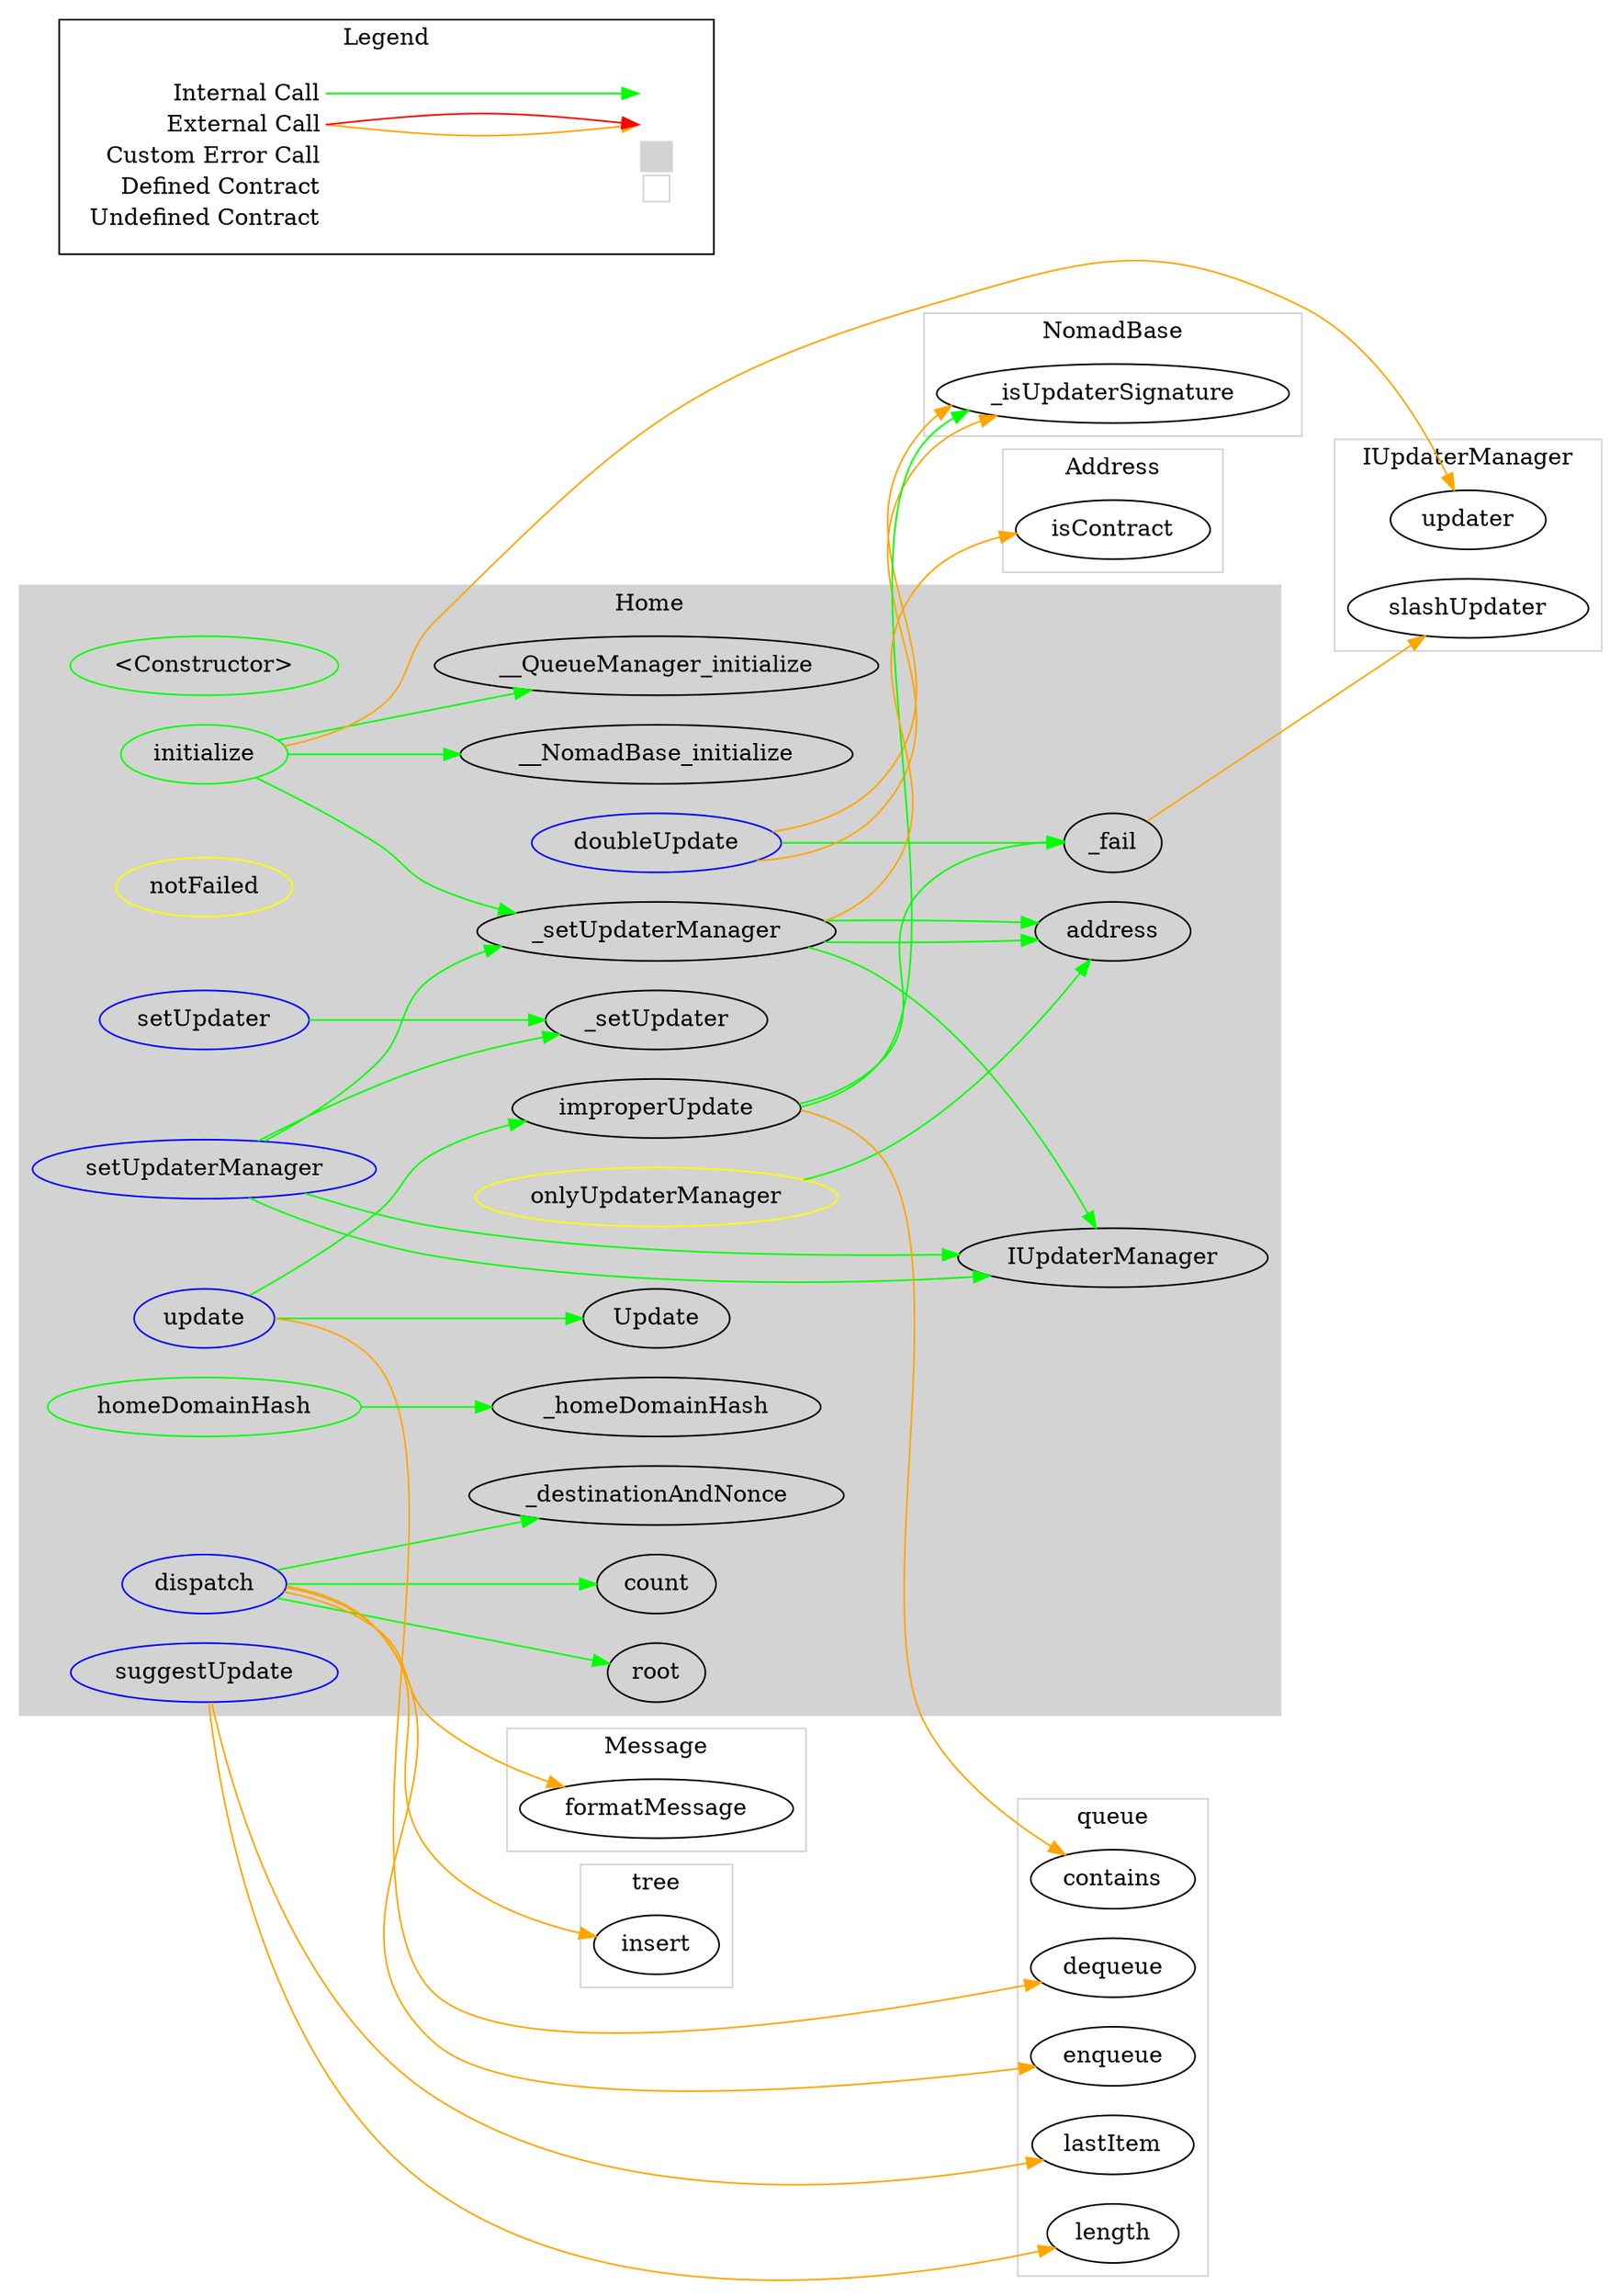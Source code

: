 digraph G {
  graph [ ratio = "auto", page = "100", compound =true ];
subgraph "clusterHome" {
  graph [ label = "Home", color = "lightgray", style = "filled", bgcolor = "lightgray" ];
  "Home.<Constructor>" [ label = "<Constructor>", color = "green" ];
  "Home.initialize" [ label = "initialize", color = "green" ];
  "Home.onlyUpdaterManager" [ label = "onlyUpdaterManager", color = "yellow" ];
  "Home.notFailed" [ label = "notFailed", color = "yellow" ];
  "Home.setUpdater" [ label = "setUpdater", color = "blue" ];
  "Home.setUpdaterManager" [ label = "setUpdaterManager", color = "blue" ];
  "Home.dispatch" [ label = "dispatch", color = "blue" ];
  "Home.update" [ label = "update", color = "blue" ];
  "Home.suggestUpdate" [ label = "suggestUpdate", color = "blue" ];
  "Home.doubleUpdate" [ label = "doubleUpdate", color = "blue" ];
  "Home.homeDomainHash" [ label = "homeDomainHash", color = "green" ];
  "Home.improperUpdate" [ label = "improperUpdate" ];
  "Home._setUpdaterManager" [ label = "_setUpdaterManager" ];
  "Home._fail" [ label = "_fail" ];
  "Home._destinationAndNonce" [ label = "_destinationAndNonce" ];
  "Home.__QueueManager_initialize" [ label = "__QueueManager_initialize" ];
  "Home.__NomadBase_initialize" [ label = "__NomadBase_initialize" ];
  "Home.address" [ label = "address" ];
  "Home._setUpdater" [ label = "_setUpdater" ];
  "Home.IUpdaterManager" [ label = "IUpdaterManager" ];
  "Home.root" [ label = "root" ];
  "Home.count" [ label = "count" ];
  "Home.Update" [ label = "Update" ];
  "Home._homeDomainHash" [ label = "_homeDomainHash" ];
}

subgraph "clusterIUpdaterManager" {
  graph [ label = "IUpdaterManager", color = "lightgray" ];
  "IUpdaterManager.updater" [ label = "updater" ];
  "IUpdaterManager.slashUpdater" [ label = "slashUpdater" ];
}

subgraph "clusterMessage" {
  graph [ label = "Message", color = "lightgray" ];
  "Message.formatMessage" [ label = "formatMessage" ];
}

subgraph "clustertree" {
  graph [ label = "tree", color = "lightgray" ];
  "tree.insert" [ label = "insert" ];
}

subgraph "clusterqueue" {
  graph [ label = "queue", color = "lightgray" ];
  "queue.enqueue" [ label = "enqueue" ];
  "queue.dequeue" [ label = "dequeue" ];
  "queue.length" [ label = "length" ];
  "queue.lastItem" [ label = "lastItem" ];
  "queue.contains" [ label = "contains" ];
}

subgraph "clusterNomadBase" {
  graph [ label = "NomadBase", color = "lightgray" ];
  "NomadBase._isUpdaterSignature" [ label = "_isUpdaterSignature" ];
}

subgraph "clusterAddress" {
  graph [ label = "Address", color = "lightgray" ];
  "Address.isContract" [ label = "isContract" ];
}

  "Home.initialize";
  "Home.__QueueManager_initialize";
  "Home._setUpdaterManager";
  "Home.__NomadBase_initialize";
  "IUpdaterManager.updater";
  "Home.onlyUpdaterManager";
  "Home.address";
  "Home.setUpdater";
  "Home._setUpdater";
  "Home.setUpdaterManager";
  "Home.IUpdaterManager";
  "Home.dispatch";
  "Message.formatMessage";
  "tree.insert";
  "queue.enqueue";
  "Home.root";
  "Home.count";
  "Home._destinationAndNonce";
  "Home.update";
  "Home.improperUpdate";
  "queue.dequeue";
  "Home.Update";
  "Home.suggestUpdate";
  "queue.length";
  "queue.lastItem";
  "Home.doubleUpdate";
  "NomadBase._isUpdaterSignature";
  "Home._fail";
  "Home.homeDomainHash";
  "Home._homeDomainHash";
  "queue.contains";
  "Address.isContract";
  "IUpdaterManager.slashUpdater";
  "Home.initialize" -> "Home.__QueueManager_initialize" [ color = "green" ];
  "Home.initialize" -> "Home._setUpdaterManager" [ color = "green" ];
  "Home.initialize" -> "Home.__NomadBase_initialize" [ color = "green" ];
  "Home.initialize" -> "IUpdaterManager.updater" [ color = "orange" ];
  "Home.onlyUpdaterManager" -> "Home.address" [ color = "green" ];
  "Home.setUpdater" -> "Home._setUpdater" [ color = "green" ];
  "Home.setUpdaterManager" -> "Home._setUpdaterManager" [ color = "green" ];
  "Home.setUpdaterManager" -> "Home.IUpdaterManager" [ color = "green" ];
  "Home.setUpdaterManager" -> "Home._setUpdater" [ color = "green" ];
  "Home.setUpdaterManager" -> "Home.IUpdaterManager" [ color = "green" ];
  "Home.dispatch" -> "Message.formatMessage" [ color = "orange" ];
  "Home.dispatch" -> "tree.insert" [ color = "orange" ];
  "Home.dispatch" -> "queue.enqueue" [ color = "orange" ];
  "Home.dispatch" -> "Home.root" [ color = "green" ];
  "Home.dispatch" -> "Home.count" [ color = "green" ];
  "Home.dispatch" -> "Home._destinationAndNonce" [ color = "green" ];
  "Home.update" -> "Home.improperUpdate" [ color = "green" ];
  "Home.update" -> "queue.dequeue" [ color = "orange" ];
  "Home.update" -> "Home.Update" [ color = "green" ];
  "Home.suggestUpdate" -> "queue.length" [ color = "orange" ];
  "Home.suggestUpdate" -> "queue.lastItem" [ color = "orange" ];
  "Home.doubleUpdate" -> "NomadBase._isUpdaterSignature" [ color = "orange" ];
  "Home.doubleUpdate" -> "NomadBase._isUpdaterSignature" [ color = "orange" ];
  "Home.doubleUpdate" -> "Home._fail" [ color = "green" ];
  "Home.homeDomainHash" -> "Home._homeDomainHash" [ color = "green" ];
  "Home.improperUpdate" -> "NomadBase._isUpdaterSignature" [ color = "green" ];
  "Home.improperUpdate" -> "queue.contains" [ color = "orange" ];
  "Home.improperUpdate" -> "Home._fail" [ color = "green" ];
  "Home._setUpdaterManager" -> "Address.isContract" [ color = "orange" ];
  "Home._setUpdaterManager" -> "Home.address" [ color = "green" ];
  "Home._setUpdaterManager" -> "Home.IUpdaterManager" [ color = "green" ];
  "Home._setUpdaterManager" -> "Home.address" [ color = "green" ];
  "Home._fail" -> "IUpdaterManager.slashUpdater" [ color = "orange" ];


rankdir=LR
node [shape=plaintext]
subgraph cluster_01 { 
label = "Legend";
key [label=<<table border="0" cellpadding="2" cellspacing="0" cellborder="0">
  <tr><td align="right" port="i1">Internal Call</td></tr>
  <tr><td align="right" port="i2">External Call</td></tr>
  <tr><td align="right" port="i2">Custom Error Call</td></tr>
  <tr><td align="right" port="i3">Defined Contract</td></tr>
  <tr><td align="right" port="i4">Undefined Contract</td></tr>
  </table>>]
key2 [label=<<table border="0" cellpadding="2" cellspacing="0" cellborder="0">
  <tr><td port="i1">&nbsp;&nbsp;&nbsp;</td></tr>
  <tr><td port="i2">&nbsp;&nbsp;&nbsp;</td></tr>
  <tr><td port="i3" bgcolor="lightgray">&nbsp;&nbsp;&nbsp;</td></tr>
  <tr><td port="i4">
    <table border="1" cellborder="0" cellspacing="0" cellpadding="7" color="lightgray">
      <tr>
       <td></td>
      </tr>
     </table>
  </td></tr>
  </table>>]
key:i1:e -> key2:i1:w [color="green"]
key:i2:e -> key2:i2:w [color="orange"]
key:i2:e -> key2:i2:w [color="red"]
}
}

